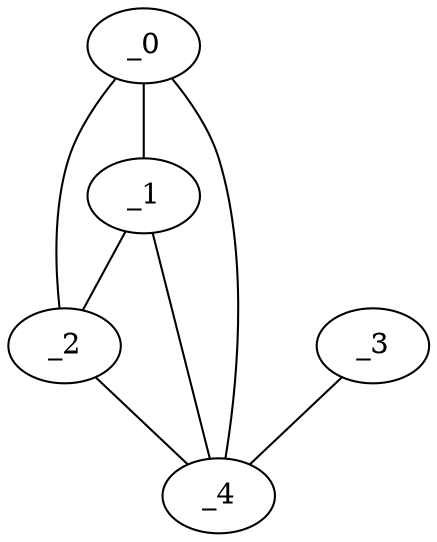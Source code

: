 graph MP1_0003 {
	_0	 [x="1.55497",
		y="1.68572"];
	_1	 [x="2.65993",
		y="3.02155"];
	_0 -- _1;
	_2	 [x="2.58229",
		y="0.58229"];
	_0 -- _2;
	_4	 [x="0.291248",
		y="3.04031"];
	_0 -- _4;
	_1 -- _2;
	_1 -- _4;
	_2 -- _4;
	_3	 [x="0.714859",
		y="0.357574"];
	_3 -- _4;
}
